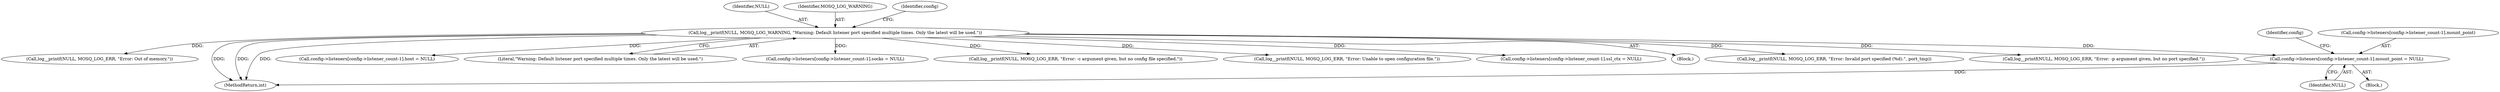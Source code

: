 digraph "0_mosquitto_9097577b49b7fdcf45d30975976dd93808ccc0c4@array" {
"1000470" [label="(Call,config->listeners[config->listener_count-1].mount_point = NULL)"];
"1000268" [label="(Call,log__printf(NULL, MOSQ_LOG_WARNING, \"Warning: Default listener port specified multiple times. Only the latest will be used.\"))"];
"1000252" [label="(Call,log__printf(NULL, MOSQ_LOG_ERR, \"Error: Invalid port specified (%d).\", port_tmp))"];
"1000281" [label="(Call,log__printf(NULL, MOSQ_LOG_ERR, \"Error: -p argument given, but no port specified.\"))"];
"1000269" [label="(Identifier,NULL)"];
"1000346" [label="(Call,log__printf(NULL, MOSQ_LOG_ERR, \"Error: Out of memory.\"))"];
"1000482" [label="(Identifier,NULL)"];
"1000270" [label="(Identifier,MOSQ_LOG_WARNING)"];
"1000487" [label="(Identifier,config)"];
"1000953" [label="(MethodReturn,int)"];
"1000470" [label="(Call,config->listeners[config->listener_count-1].mount_point = NULL)"];
"1000431" [label="(Call,config->listeners[config->listener_count-1].host = NULL)"];
"1000271" [label="(Literal,\"Warning: Default listener port specified multiple times. Only the latest will be used.\")"];
"1000268" [label="(Call,log__printf(NULL, MOSQ_LOG_WARNING, \"Warning: Default listener port specified multiple times. Only the latest will be used.\"))"];
"1000547" [label="(Call,config->listeners[config->listener_count-1].socks = NULL)"];
"1000164" [label="(Call,log__printf(NULL, MOSQ_LOG_ERR, \"Error: -c argument given, but no config file specified.\"))"];
"1000156" [label="(Call,log__printf(NULL, MOSQ_LOG_ERR, \"Error: Unable to open configuration file.\"))"];
"1000469" [label="(Block,)"];
"1000471" [label="(Call,config->listeners[config->listener_count-1].mount_point)"];
"1000275" [label="(Identifier,config)"];
"1000739" [label="(Call,config->listeners[config->listener_count-1].ssl_ctx = NULL)"];
"1000267" [label="(Block,)"];
"1000470" -> "1000469"  [label="AST: "];
"1000470" -> "1000482"  [label="CFG: "];
"1000471" -> "1000470"  [label="AST: "];
"1000482" -> "1000470"  [label="AST: "];
"1000487" -> "1000470"  [label="CFG: "];
"1000470" -> "1000953"  [label="DDG: "];
"1000268" -> "1000470"  [label="DDG: "];
"1000268" -> "1000267"  [label="AST: "];
"1000268" -> "1000271"  [label="CFG: "];
"1000269" -> "1000268"  [label="AST: "];
"1000270" -> "1000268"  [label="AST: "];
"1000271" -> "1000268"  [label="AST: "];
"1000275" -> "1000268"  [label="CFG: "];
"1000268" -> "1000953"  [label="DDG: "];
"1000268" -> "1000953"  [label="DDG: "];
"1000268" -> "1000953"  [label="DDG: "];
"1000268" -> "1000156"  [label="DDG: "];
"1000268" -> "1000164"  [label="DDG: "];
"1000268" -> "1000252"  [label="DDG: "];
"1000268" -> "1000281"  [label="DDG: "];
"1000268" -> "1000346"  [label="DDG: "];
"1000268" -> "1000431"  [label="DDG: "];
"1000268" -> "1000547"  [label="DDG: "];
"1000268" -> "1000739"  [label="DDG: "];
}
